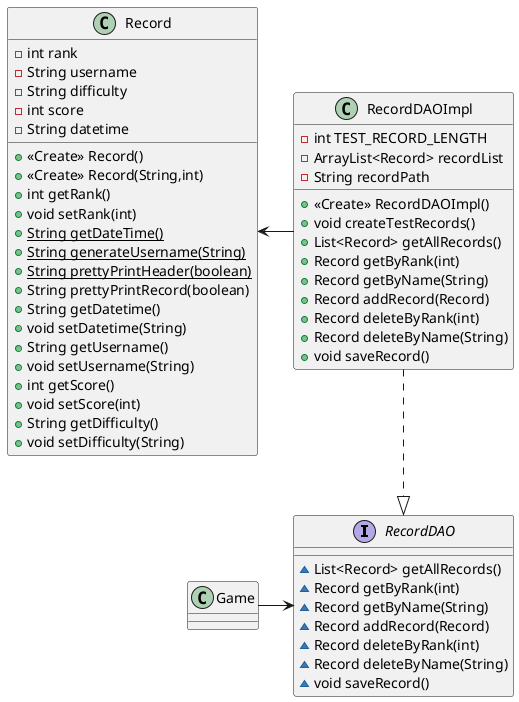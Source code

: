 @startuml
interface RecordDAO {
~ List<Record> getAllRecords()
~ Record getByRank(int)
~ Record getByName(String)
~ Record addRecord(Record)
~ Record deleteByRank(int)
~ Record deleteByName(String)
~ void saveRecord()
}
class Record {
- int rank
- String username
- String difficulty
- int score
- String datetime
+ <<Create>> Record()
+ <<Create>> Record(String,int)
+ int getRank()
+ void setRank(int)
+ {static} String getDateTime()
+ {static} String generateUsername(String)
+ {static} String prettyPrintHeader(boolean)
+ String prettyPrintRecord(boolean)
+ String getDatetime()
+ void setDatetime(String)
+ String getUsername()
+ void setUsername(String)
+ int getScore()
+ void setScore(int)
+ String getDifficulty()
+ void setDifficulty(String)
}
class RecordDAOImpl {
- int TEST_RECORD_LENGTH
- ArrayList<Record> recordList
- String recordPath
+ <<Create>> RecordDAOImpl()
+ void createTestRecords()
+ List<Record> getAllRecords()
+ Record getByRank(int)
+ Record getByName(String)
+ Record addRecord(Record)
+ Record deleteByRank(int)
+ Record deleteByName(String)
+ void saveRecord()
}

Game -> RecordDAO
Record <- RecordDAOImpl
RecordDAOImpl ..|> RecordDAO
@enduml